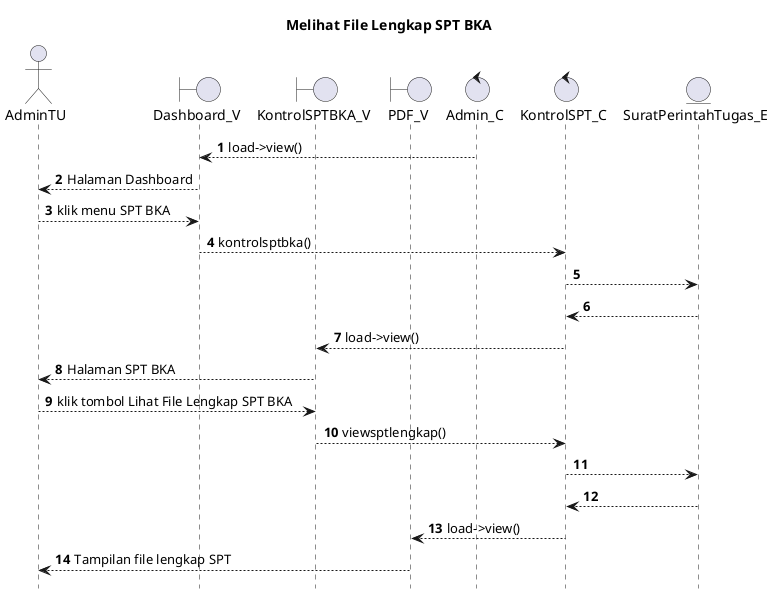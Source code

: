 @startuml

autonumber
hide footbox
title Melihat File Lengkap SPT BKA

Actor AdminTU
boundary Dashboard_V
boundary KontrolSPTBKA_V
boundary PDF_V
control Admin_C
control KontrolSPT_C
Entity SuratPerintahTugas_E

Admin_C --> Dashboard_V: load->view()
Dashboard_V --> AdminTU: Halaman Dashboard
AdminTU --> Dashboard_V: klik menu SPT BKA
Dashboard_V --> KontrolSPT_C: kontrolsptbka()
KontrolSPT_C --> SuratPerintahTugas_E:
    
    SuratPerintahTugas_E --> KontrolSPT_C:
    KontrolSPT_C --> KontrolSPTBKA_V: load->view()
    KontrolSPTBKA_V --> AdminTU: Halaman SPT BKA

AdminTU --> KontrolSPTBKA_V: klik tombol Lihat File Lengkap SPT BKA
KontrolSPTBKA_V --> KontrolSPT_C: viewsptlengkap()
KontrolSPT_C --> SuratPerintahTugas_E:
   
    SuratPerintahTugas_E --> KontrolSPT_C:
    KontrolSPT_C --> PDF_V: load->view()
    PDF_V --> AdminTU: Tampilan file lengkap SPT

@enduml